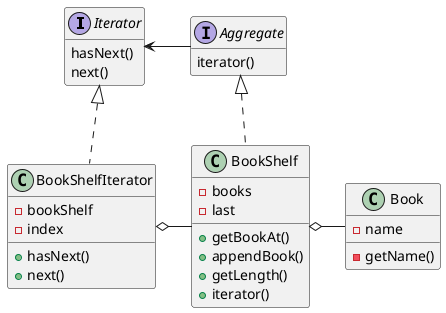 @startuml

skinparam shadowing false
hide empty methods
hide empty fields

interface Iterator{
    hasNext()
    next()
}
interface Aggregate{
    iterator()
}
class Book{
    - name
    - getName()
}
class BookShelfIterator{
    - bookShelf
    - index
    + hasNext()
    + next()
}
class BookShelf{
    - books
    - last
    + getBookAt()
    + appendBook()
    + getLength()
    + iterator()
}
BookShelf o- Book
BookShelfIterator o- BookShelf
Iterator <|.. BookShelfIterator
Aggregate <|.. BookShelf
Iterator <- Aggregate

@enduml
